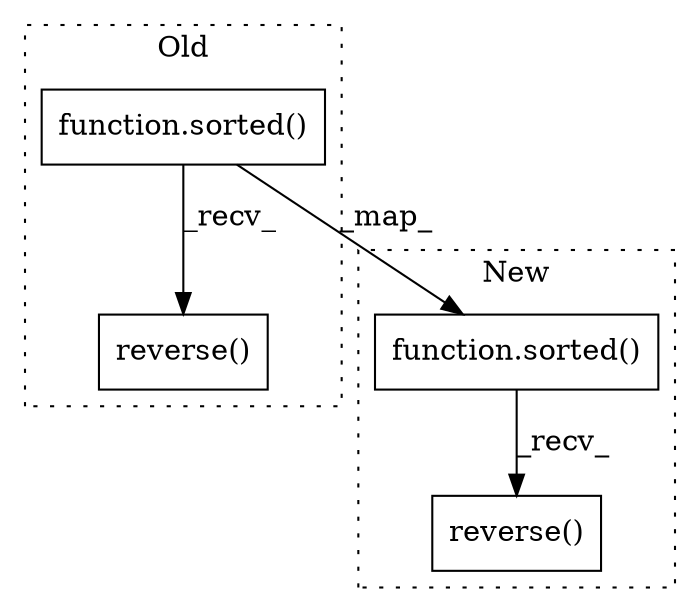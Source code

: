 digraph G {
subgraph cluster0 {
1 [label="reverse()" a="75" s="5662" l="22" shape="box"];
4 [label="function.sorted()" a="75" s="5662,5673" l="7,1" shape="box"];
label = "Old";
style="dotted";
}
subgraph cluster1 {
2 [label="reverse()" a="75" s="10619" l="14" shape="box"];
3 [label="function.sorted()" a="75" s="10598,10609" l="7,1" shape="box"];
label = "New";
style="dotted";
}
3 -> 2 [label="_recv_"];
4 -> 3 [label="_map_"];
4 -> 1 [label="_recv_"];
}